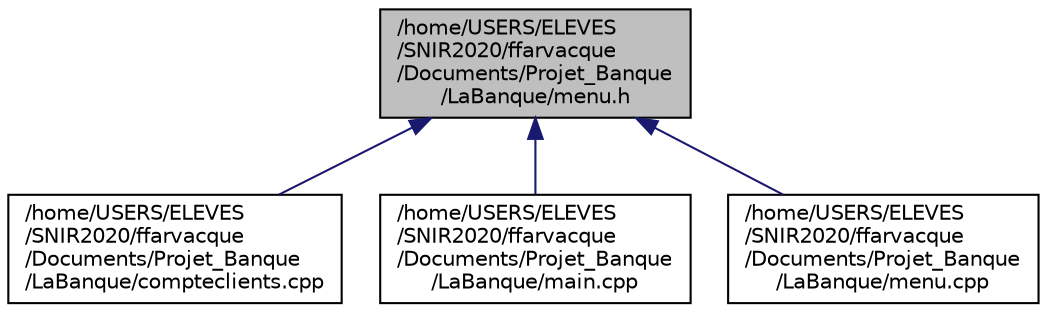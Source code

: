 digraph "/home/USERS/ELEVES/SNIR2020/ffarvacque/Documents/Projet_Banque/LaBanque/menu.h"
{
  edge [fontname="Helvetica",fontsize="10",labelfontname="Helvetica",labelfontsize="10"];
  node [fontname="Helvetica",fontsize="10",shape=record];
  Node6 [label="/home/USERS/ELEVES\l/SNIR2020/ffarvacque\l/Documents/Projet_Banque\l/LaBanque/menu.h",height=0.2,width=0.4,color="black", fillcolor="grey75", style="filled", fontcolor="black"];
  Node6 -> Node7 [dir="back",color="midnightblue",fontsize="10",style="solid",fontname="Helvetica"];
  Node7 [label="/home/USERS/ELEVES\l/SNIR2020/ffarvacque\l/Documents/Projet_Banque\l/LaBanque/compteclients.cpp",height=0.2,width=0.4,color="black", fillcolor="white", style="filled",URL="$compteclients_8cpp.html"];
  Node6 -> Node8 [dir="back",color="midnightblue",fontsize="10",style="solid",fontname="Helvetica"];
  Node8 [label="/home/USERS/ELEVES\l/SNIR2020/ffarvacque\l/Documents/Projet_Banque\l/LaBanque/main.cpp",height=0.2,width=0.4,color="black", fillcolor="white", style="filled",URL="$main_8cpp.html"];
  Node6 -> Node9 [dir="back",color="midnightblue",fontsize="10",style="solid",fontname="Helvetica"];
  Node9 [label="/home/USERS/ELEVES\l/SNIR2020/ffarvacque\l/Documents/Projet_Banque\l/LaBanque/menu.cpp",height=0.2,width=0.4,color="black", fillcolor="white", style="filled",URL="$menu_8cpp.html"];
}
